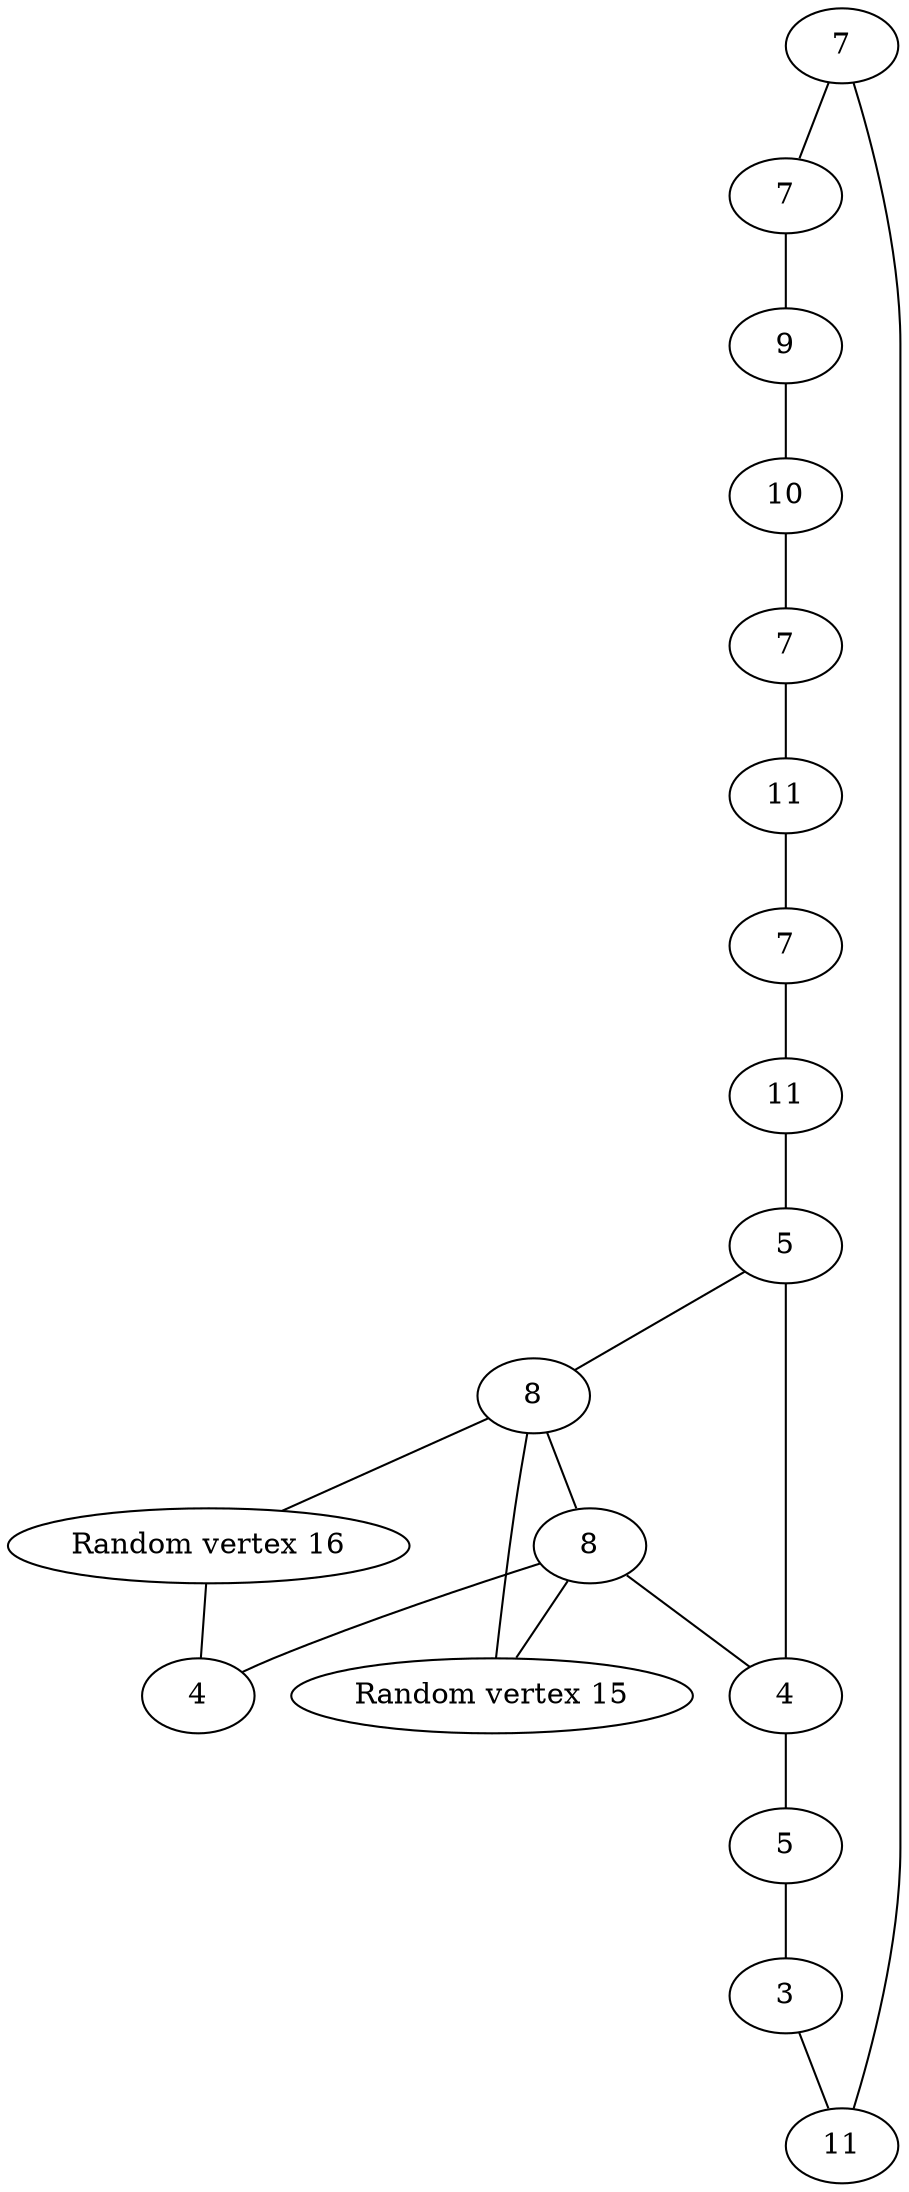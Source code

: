 graph G {
0 [label=7];
1 [label=7];
2 [label=9];
3 [label=10];
4 [label=7];
5 [label=11];
6 [label=7];
7 [label=11];
8 [label=5];
9 [label=8];
10 [label=8];
11 [label=4];
12 [label=5];
13 [label=3];
14 [label=11];
15 [label="Random vertex 15"];
16 [label="Random vertex 16"];
17 [label=4];
0--1 ;
1--2 ;
2--3 ;
3--4 ;
4--5 ;
5--6 ;
6--7 ;
7--8 ;
8--9 ;
9--10 ;
10--11 ;
11--12 ;
12--13 ;
13--14 ;
14--0 ;
8--11 ;
9--15 ;
9--16 ;
10--17 ;
10--15 ;
16--17 ;
}
